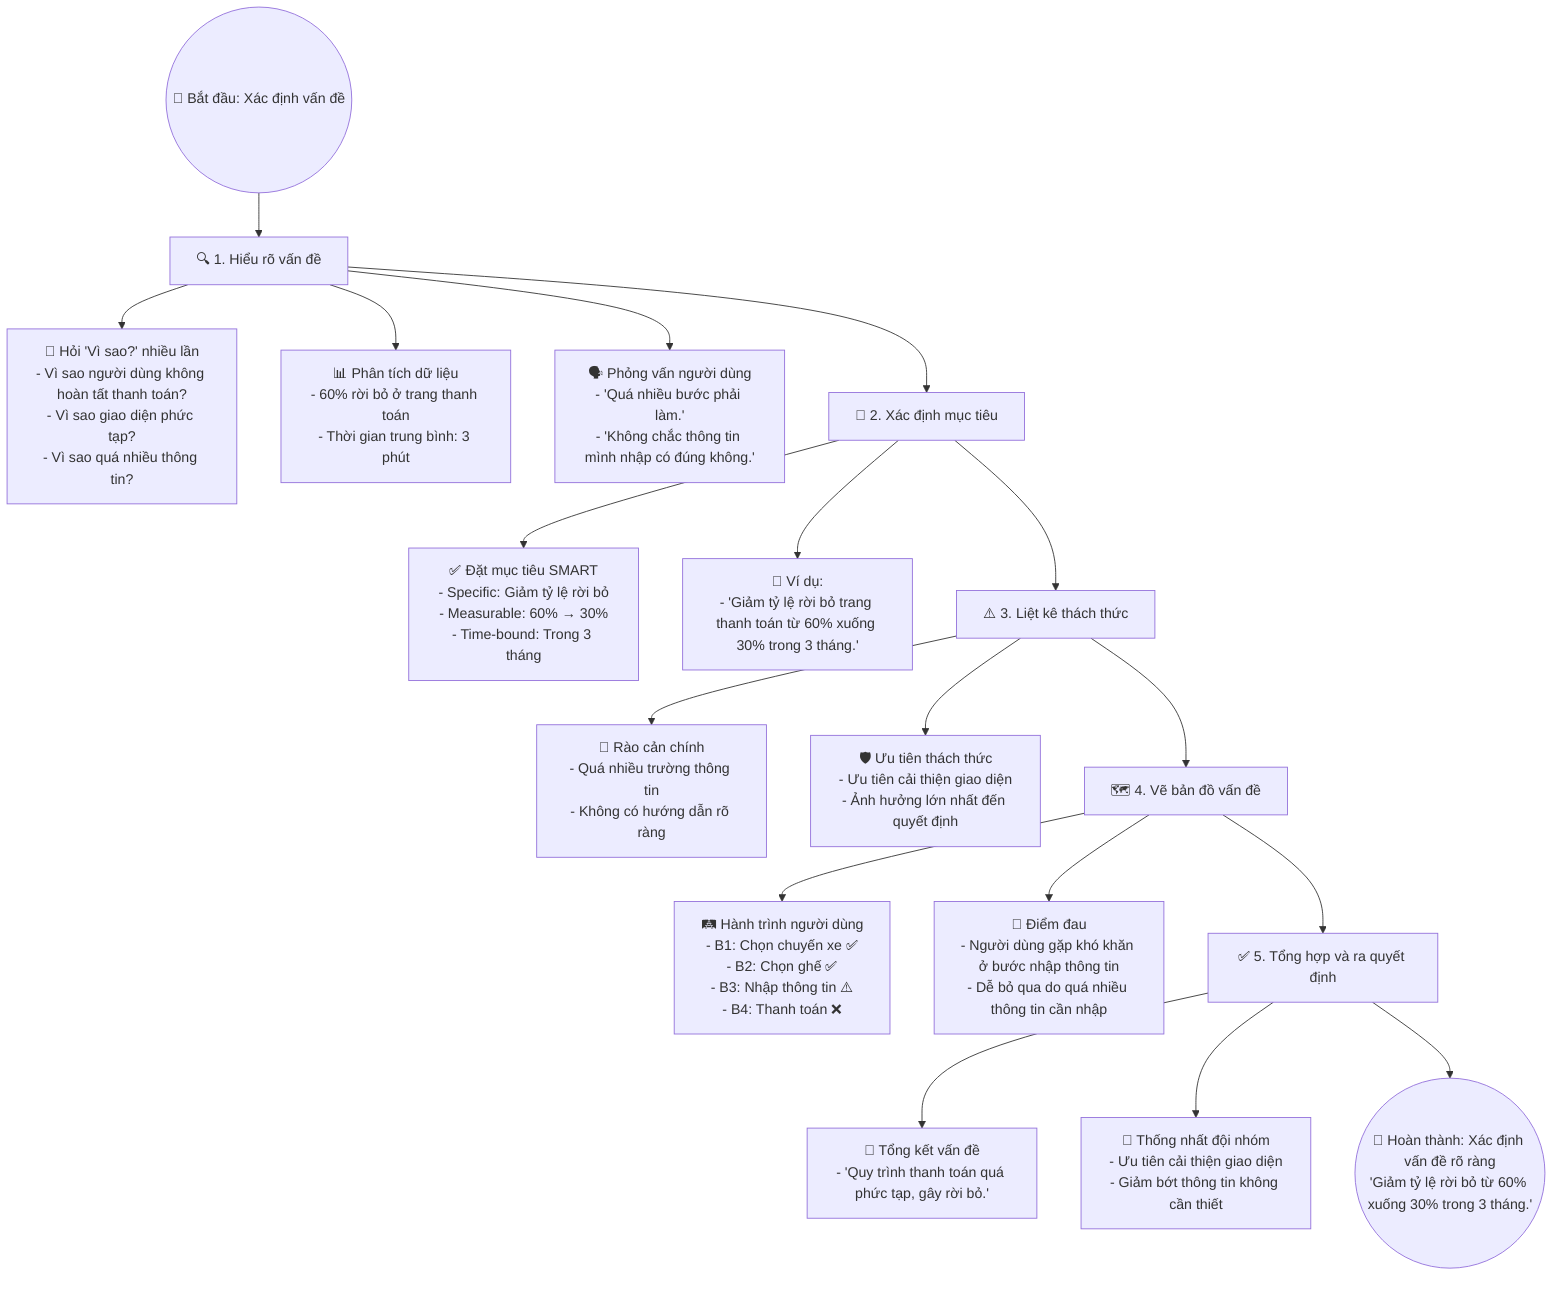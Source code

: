 flowchart TD
    %% BẮT ĐẦU QUY TRÌNH
    A((🚀 Bắt đầu: Xác định vấn đề)) --> B[🔍 1. Hiểu rõ vấn đề]
    
    B --> B1[🧠 Hỏi 'Vì sao?' nhiều lần<br>- Vì sao người dùng không hoàn tất thanh toán?<br>- Vì sao giao diện phức tạp?<br>- Vì sao quá nhiều thông tin?]
    B --> B2[📊 Phân tích dữ liệu<br>- 60% rời bỏ ở trang thanh toán<br>- Thời gian trung bình: 3 phút]
    B --> B3[🗣️ Phỏng vấn người dùng<br>- 'Quá nhiều bước phải làm.'<br>- 'Không chắc thông tin mình nhập có đúng không.']

    %% MỤC TIÊU RÕ RÀNG
    B --> C[🎯 2. Xác định mục tiêu]
    C --> C1[✅ Đặt mục tiêu SMART<br>- Specific: Giảm tỷ lệ rời bỏ<br>- Measurable: 60% → 30%<br>- Time-bound: Trong 3 tháng]
    C --> C2[📌 Ví dụ:<br>- 'Giảm tỷ lệ rời bỏ trang thanh toán từ 60% xuống 30% trong 3 tháng.']

    %% LIỆT KÊ THÁCH THỨC
    C --> D[⚠️ 3. Liệt kê thách thức]
    D --> D1[🚧 Rào cản chính<br>- Quá nhiều trường thông tin<br>- Không có hướng dẫn rõ ràng]
    D --> D2[🛡️ Ưu tiên thách thức<br>- Ưu tiên cải thiện giao diện<br>- Ảnh hưởng lớn nhất đến quyết định]

    %% VẼ BẢN ĐỒ VẤN ĐỀ
    D --> E[🗺️ 4. Vẽ bản đồ vấn đề]
    E --> E1[🛤️ Hành trình người dùng<br>- B1: Chọn chuyến xe ✅<br>- B2: Chọn ghế ✅<br>- B3: Nhập thông tin ⚠️<br>- B4: Thanh toán ❌]
    E --> E2[🎯 Điểm đau<br>- Người dùng gặp khó khăn ở bước nhập thông tin<br>- Dễ bỏ qua do quá nhiều thông tin cần nhập]

    %% RA QUYẾT ĐỊNH
    E --> F[✅ 5. Tổng hợp và ra quyết định]
    F --> F1[📝 Tổng kết vấn đề<br>- 'Quy trình thanh toán quá phức tạp, gây rời bỏ.']
    F --> F2[🤝 Thống nhất đội nhóm<br>- Ưu tiên cải thiện giao diện<br>- Giảm bớt thông tin không cần thiết]

    %% HOÀN THÀNH
    F --> Z((🏁 Hoàn thành: Xác định vấn đề rõ ràng<br>'Giảm tỷ lệ rời bỏ từ 60% xuống 30% trong 3 tháng.'))